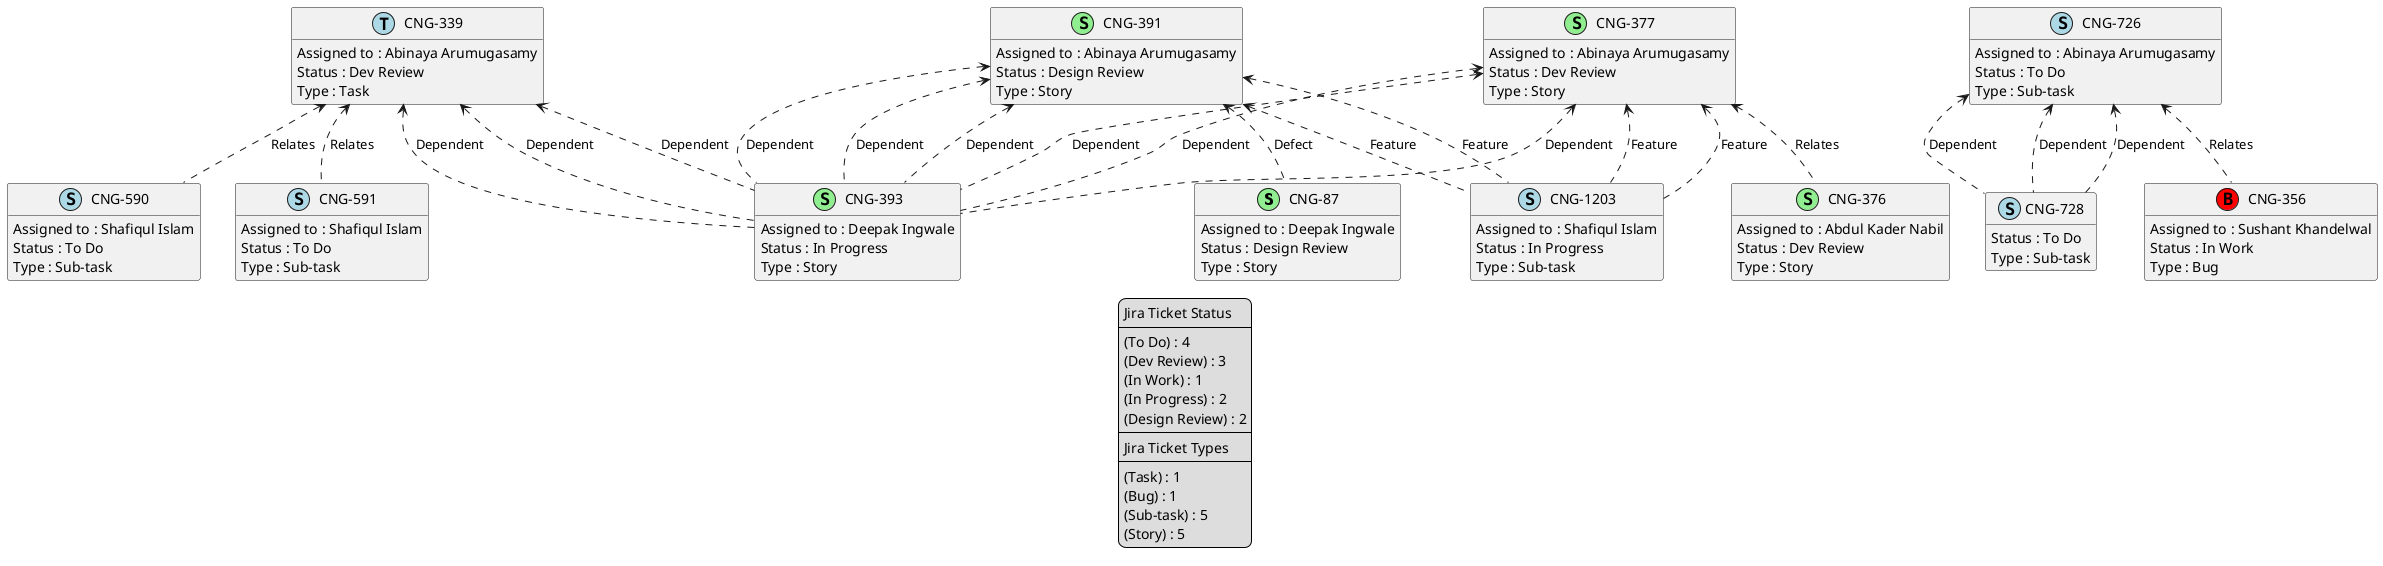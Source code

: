 @startuml
'https://plantuml.com/class-diagram

' GENERATE CLASS DIAGRAM ===========
' Generated at    : Mon Apr 15 13:01:55 CEST 2024

hide empty members

legend
Jira Ticket Status
----
(To Do) : 4
(Dev Review) : 3
(In Work) : 1
(In Progress) : 2
(Design Review) : 2
----
Jira Ticket Types
----
(Task) : 1
(Bug) : 1
(Sub-task) : 5
(Story) : 5
end legend


' Tickets =======
class "CNG-87" << (S,lightgreen) >> {
  Assigned to : Deepak Ingwale
  Status : Design Review
  Type : Story
}

class "CNG-339" << (T,lightblue) >> {
  Assigned to : Abinaya Arumugasamy
  Status : Dev Review
  Type : Task
}

class "CNG-590" << (S,lightblue) >> {
  Assigned to : Shafiqul Islam
  Status : To Do
  Type : Sub-task
}

class "CNG-726" << (S,lightblue) >> {
  Assigned to : Abinaya Arumugasamy
  Status : To Do
  Type : Sub-task
}

class "CNG-391" << (S,lightgreen) >> {
  Assigned to : Abinaya Arumugasamy
  Status : Design Review
  Type : Story
}

class "CNG-393" << (S,lightgreen) >> {
  Assigned to : Deepak Ingwale
  Status : In Progress
  Type : Story
}

class "CNG-591" << (S,lightblue) >> {
  Assigned to : Shafiqul Islam
  Status : To Do
  Type : Sub-task
}

class "CNG-728" << (S,lightblue) >> {
  Status : To Do
  Type : Sub-task
}

class "CNG-376" << (S,lightgreen) >> {
  Assigned to : Abdul Kader Nabil
  Status : Dev Review
  Type : Story
}

class "CNG-356" << (B,red) >> {
  Assigned to : Sushant Khandelwal
  Status : In Work
  Type : Bug
}

class "CNG-377" << (S,lightgreen) >> {
  Assigned to : Abinaya Arumugasamy
  Status : Dev Review
  Type : Story
}

class "CNG-1203" << (S,lightblue) >> {
  Assigned to : Shafiqul Islam
  Status : In Progress
  Type : Sub-task
}



' Links =======
"CNG-339" <.. "CNG-393" : Dependent
"CNG-339" <.. "CNG-590" : Relates
"CNG-339" <.. "CNG-591" : Relates
"CNG-339" <.. "CNG-393" : Dependent
"CNG-339" <.. "CNG-393" : Dependent
"CNG-726" <.. "CNG-728" : Dependent
"CNG-726" <.. "CNG-356" : Relates
"CNG-726" <.. "CNG-728" : Dependent
"CNG-726" <.. "CNG-728" : Dependent
"CNG-377" <.. "CNG-393" : Dependent
"CNG-377" <.. "CNG-376" : Relates
"CNG-377" <.. "CNG-393" : Dependent
"CNG-377" <.. "CNG-1203" : Feature
"CNG-377" <.. "CNG-393" : Dependent
"CNG-377" <.. "CNG-1203" : Feature
"CNG-391" <.. "CNG-87" : Defect
"CNG-391" <.. "CNG-393" : Dependent
"CNG-391" <.. "CNG-393" : Dependent
"CNG-391" <.. "CNG-1203" : Feature
"CNG-391" <.. "CNG-393" : Dependent
"CNG-391" <.. "CNG-1203" : Feature


@enduml
